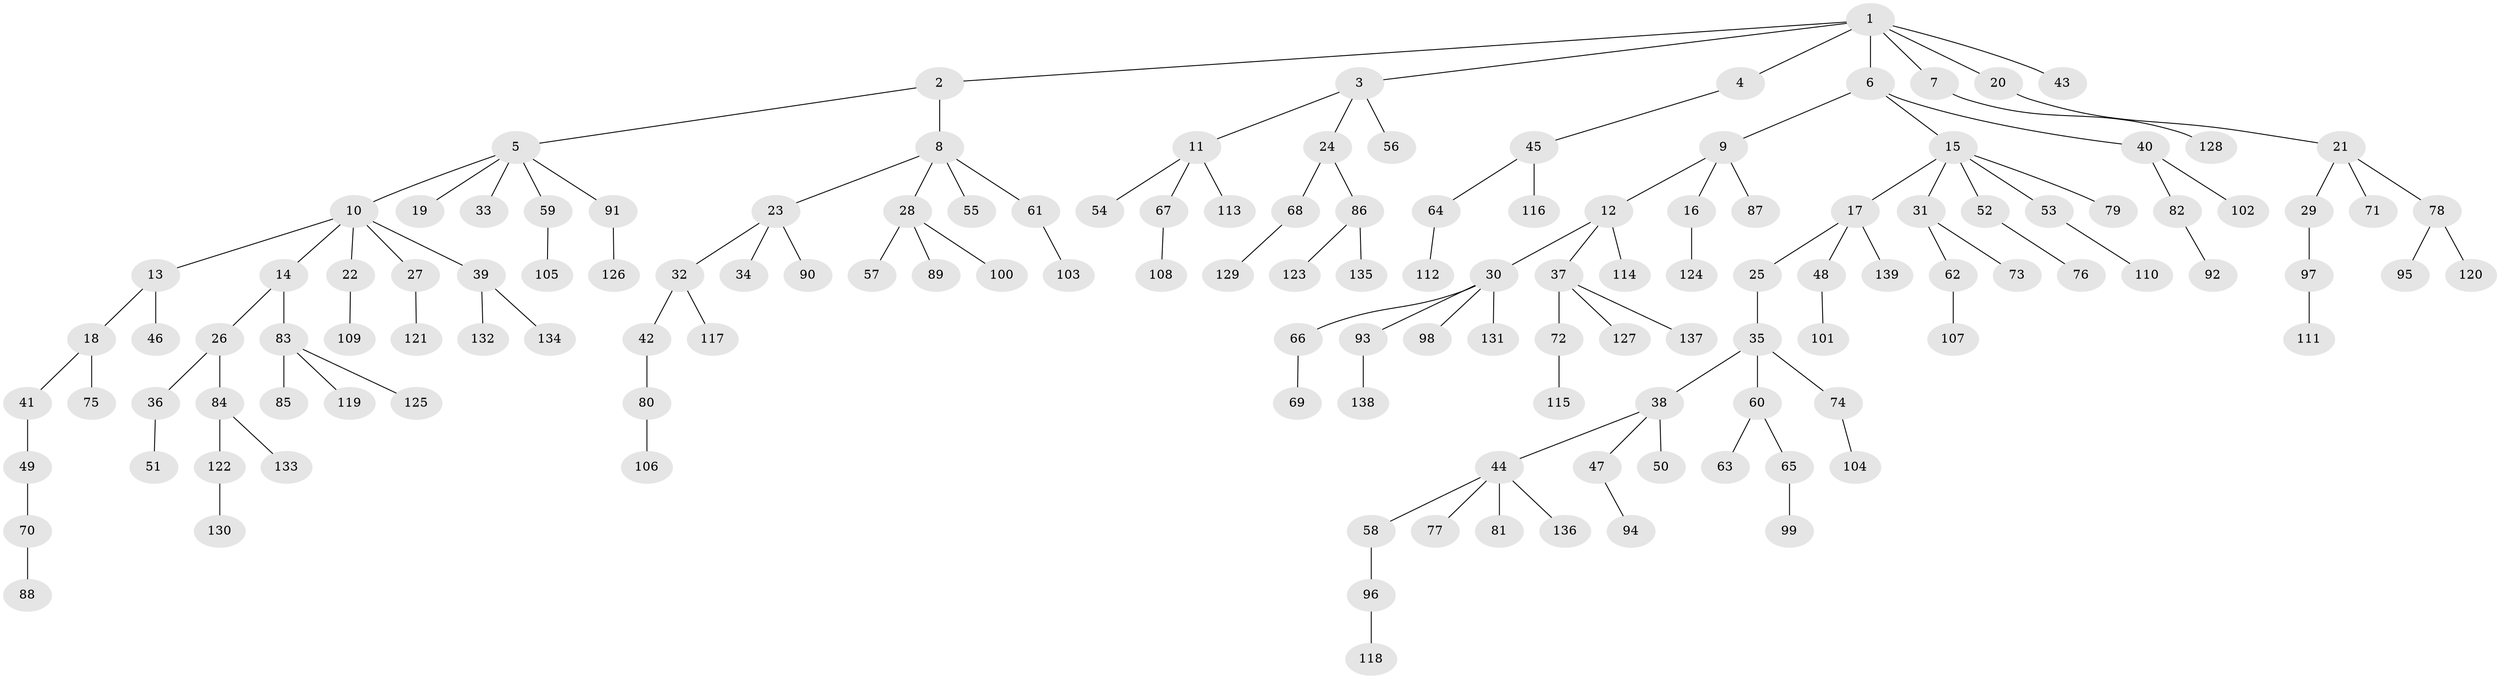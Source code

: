 // Generated by graph-tools (version 1.1) at 2025/11/02/27/25 16:11:25]
// undirected, 139 vertices, 138 edges
graph export_dot {
graph [start="1"]
  node [color=gray90,style=filled];
  1;
  2;
  3;
  4;
  5;
  6;
  7;
  8;
  9;
  10;
  11;
  12;
  13;
  14;
  15;
  16;
  17;
  18;
  19;
  20;
  21;
  22;
  23;
  24;
  25;
  26;
  27;
  28;
  29;
  30;
  31;
  32;
  33;
  34;
  35;
  36;
  37;
  38;
  39;
  40;
  41;
  42;
  43;
  44;
  45;
  46;
  47;
  48;
  49;
  50;
  51;
  52;
  53;
  54;
  55;
  56;
  57;
  58;
  59;
  60;
  61;
  62;
  63;
  64;
  65;
  66;
  67;
  68;
  69;
  70;
  71;
  72;
  73;
  74;
  75;
  76;
  77;
  78;
  79;
  80;
  81;
  82;
  83;
  84;
  85;
  86;
  87;
  88;
  89;
  90;
  91;
  92;
  93;
  94;
  95;
  96;
  97;
  98;
  99;
  100;
  101;
  102;
  103;
  104;
  105;
  106;
  107;
  108;
  109;
  110;
  111;
  112;
  113;
  114;
  115;
  116;
  117;
  118;
  119;
  120;
  121;
  122;
  123;
  124;
  125;
  126;
  127;
  128;
  129;
  130;
  131;
  132;
  133;
  134;
  135;
  136;
  137;
  138;
  139;
  1 -- 2;
  1 -- 3;
  1 -- 4;
  1 -- 6;
  1 -- 7;
  1 -- 20;
  1 -- 43;
  2 -- 5;
  2 -- 8;
  3 -- 11;
  3 -- 24;
  3 -- 56;
  4 -- 45;
  5 -- 10;
  5 -- 19;
  5 -- 33;
  5 -- 59;
  5 -- 91;
  6 -- 9;
  6 -- 15;
  6 -- 40;
  7 -- 128;
  8 -- 23;
  8 -- 28;
  8 -- 55;
  8 -- 61;
  9 -- 12;
  9 -- 16;
  9 -- 87;
  10 -- 13;
  10 -- 14;
  10 -- 22;
  10 -- 27;
  10 -- 39;
  11 -- 54;
  11 -- 67;
  11 -- 113;
  12 -- 30;
  12 -- 37;
  12 -- 114;
  13 -- 18;
  13 -- 46;
  14 -- 26;
  14 -- 83;
  15 -- 17;
  15 -- 31;
  15 -- 52;
  15 -- 53;
  15 -- 79;
  16 -- 124;
  17 -- 25;
  17 -- 48;
  17 -- 139;
  18 -- 41;
  18 -- 75;
  20 -- 21;
  21 -- 29;
  21 -- 71;
  21 -- 78;
  22 -- 109;
  23 -- 32;
  23 -- 34;
  23 -- 90;
  24 -- 68;
  24 -- 86;
  25 -- 35;
  26 -- 36;
  26 -- 84;
  27 -- 121;
  28 -- 57;
  28 -- 89;
  28 -- 100;
  29 -- 97;
  30 -- 66;
  30 -- 93;
  30 -- 98;
  30 -- 131;
  31 -- 62;
  31 -- 73;
  32 -- 42;
  32 -- 117;
  35 -- 38;
  35 -- 60;
  35 -- 74;
  36 -- 51;
  37 -- 72;
  37 -- 127;
  37 -- 137;
  38 -- 44;
  38 -- 47;
  38 -- 50;
  39 -- 132;
  39 -- 134;
  40 -- 82;
  40 -- 102;
  41 -- 49;
  42 -- 80;
  44 -- 58;
  44 -- 77;
  44 -- 81;
  44 -- 136;
  45 -- 64;
  45 -- 116;
  47 -- 94;
  48 -- 101;
  49 -- 70;
  52 -- 76;
  53 -- 110;
  58 -- 96;
  59 -- 105;
  60 -- 63;
  60 -- 65;
  61 -- 103;
  62 -- 107;
  64 -- 112;
  65 -- 99;
  66 -- 69;
  67 -- 108;
  68 -- 129;
  70 -- 88;
  72 -- 115;
  74 -- 104;
  78 -- 95;
  78 -- 120;
  80 -- 106;
  82 -- 92;
  83 -- 85;
  83 -- 119;
  83 -- 125;
  84 -- 122;
  84 -- 133;
  86 -- 123;
  86 -- 135;
  91 -- 126;
  93 -- 138;
  96 -- 118;
  97 -- 111;
  122 -- 130;
}

